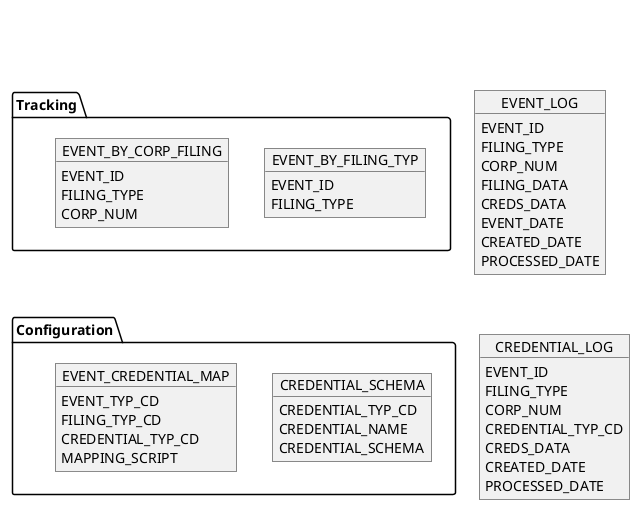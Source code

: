 @startuml

package Tracking {
object EVENT_BY_FILING_TYP
EVENT_BY_FILING_TYP : EVENT_ID
EVENT_BY_FILING_TYP : FILING_TYPE

object EVENT_BY_CORP_FILING
EVENT_BY_CORP_FILING : EVENT_ID
EVENT_BY_CORP_FILING : FILING_TYPE
EVENT_BY_CORP_FILING : CORP_NUM
}

package Configuration {
object CREDENTIAL_SCHEMA {
  CREDENTIAL_TYP_CD
  CREDENTIAL_NAME
  CREDENTIAL_SCHEMA
}

object EVENT_CREDENTIAL_MAP {
  EVENT_TYP_CD
  FILING_TYP_CD
  CREDENTIAL_TYP_CD
  MAPPING_SCRIPT
}
}

object EVENT_LOG {
  EVENT_ID
  FILING_TYPE
  CORP_NUM
  FILING_DATA
  CREDS_DATA
  EVENT_DATE
  CREATED_DATE
  PROCESSED_DATE
}

object CREDENTIAL_LOG {
  EVENT_ID
  FILING_TYPE
  CORP_NUM
  CREDENTIAL_TYP_CD
  CREDS_DATA
  CREATED_DATE
  PROCESSED_DATE
}

Tracking -[hidden]down-> Configuration
Tracking -[hidden]right-> EVENT_LOG
Configuration -[hidden]right-> CREDENTIAL_LOG

@enduml
